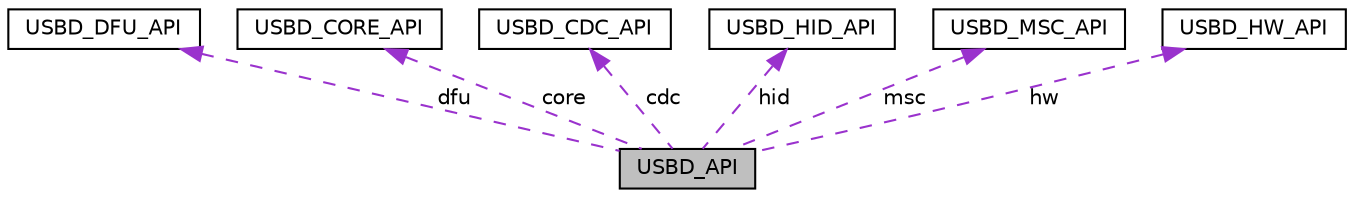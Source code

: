 digraph "USBD_API"
{
  edge [fontname="Helvetica",fontsize="10",labelfontname="Helvetica",labelfontsize="10"];
  node [fontname="Helvetica",fontsize="10",shape=record];
  Node1 [label="USBD_API",height=0.2,width=0.4,color="black", fillcolor="grey75", style="filled", fontcolor="black"];
  Node2 -> Node1 [dir="back",color="darkorchid3",fontsize="10",style="dashed",label=" dfu" ,fontname="Helvetica"];
  Node2 [label="USBD_DFU_API",height=0.2,width=0.4,color="black", fillcolor="white", style="filled",URL="$struct_u_s_b_d___d_f_u___a_p_i.html",tooltip="DFU class API functions structure.This module exposes functions which interact directly with USB devi..."];
  Node3 -> Node1 [dir="back",color="darkorchid3",fontsize="10",style="dashed",label=" core" ,fontname="Helvetica"];
  Node3 [label="USBD_CORE_API",height=0.2,width=0.4,color="black", fillcolor="white", style="filled",URL="$struct_u_s_b_d___c_o_r_e___a_p_i.html",tooltip="USBD stack Core API functions structure. "];
  Node4 -> Node1 [dir="back",color="darkorchid3",fontsize="10",style="dashed",label=" cdc" ,fontname="Helvetica"];
  Node4 [label="USBD_CDC_API",height=0.2,width=0.4,color="black", fillcolor="white", style="filled",URL="$struct_u_s_b_d___c_d_c___a_p_i.html",tooltip="CDC class API functions structure.This module exposes functions which interact directly with USB devi..."];
  Node5 -> Node1 [dir="back",color="darkorchid3",fontsize="10",style="dashed",label=" hid" ,fontname="Helvetica"];
  Node5 [label="USBD_HID_API",height=0.2,width=0.4,color="black", fillcolor="white", style="filled",URL="$struct_u_s_b_d___h_i_d___a_p_i.html",tooltip="HID class API functions structure.This structure contains pointers to all the function exposed by HID..."];
  Node6 -> Node1 [dir="back",color="darkorchid3",fontsize="10",style="dashed",label=" msc" ,fontname="Helvetica"];
  Node6 [label="USBD_MSC_API",height=0.2,width=0.4,color="black", fillcolor="white", style="filled",URL="$struct_u_s_b_d___m_s_c___a_p_i.html",tooltip="MSC class API functions structure.This module exposes functions which interact directly with USB devi..."];
  Node7 -> Node1 [dir="back",color="darkorchid3",fontsize="10",style="dashed",label=" hw" ,fontname="Helvetica"];
  Node7 [label="USBD_HW_API",height=0.2,width=0.4,color="black", fillcolor="white", style="filled",URL="$struct_u_s_b_d___h_w___a_p_i.html",tooltip="Hardware API functions structure.This module exposes functions which interact directly with USB devic..."];
}
